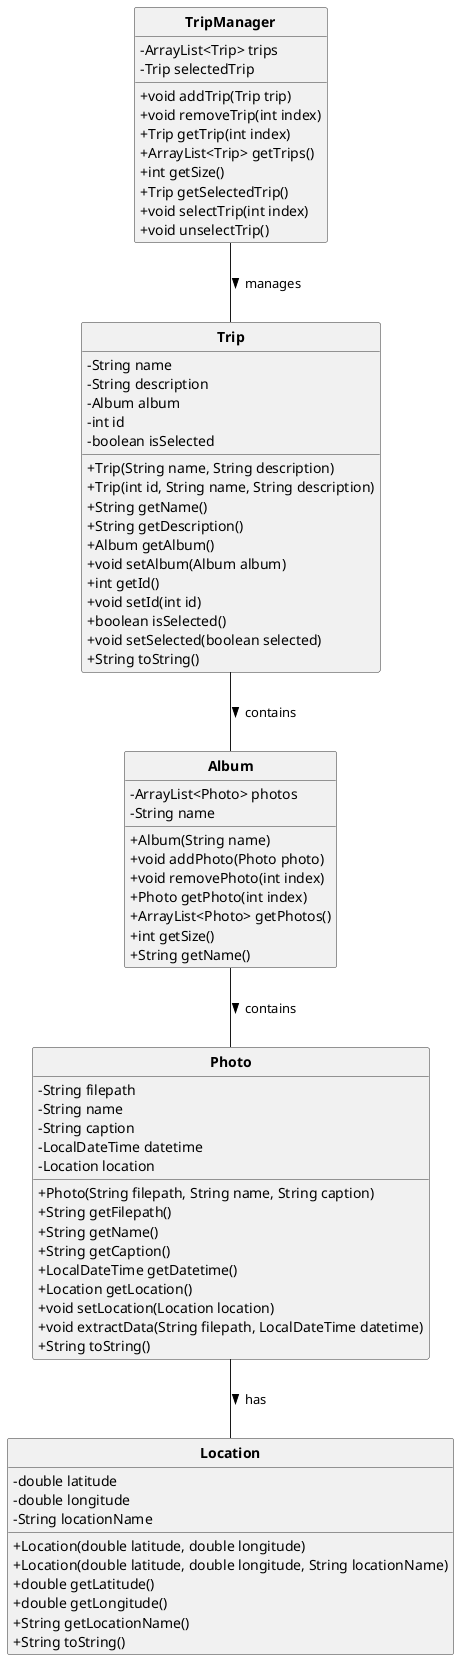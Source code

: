 @startuml
' --- Force-hide any default icons or stereotypes ---
hide circle
hide stereotype

skinparam classIconSize 0
skinparam classAttributeIconSize 0
skinparam classFontStyle bold
skinparam classFontSize 14
skinparam classBorderColor #333333
skinparam shadowing false
skinparam stereotypePosition none
skinparam circledCharacter false
skinparam classStyle noStereotype

class Trip {
  - String name
  - String description
  - Album album
  - int id
  - boolean isSelected
  
  + Trip(String name, String description)
  + Trip(int id, String name, String description)
  + String getName()
  + String getDescription()
  + Album getAlbum()
  + void setAlbum(Album album)
  + int getId()
  + void setId(int id)
  + boolean isSelected()
  + void setSelected(boolean selected)
  + String toString()
}

class Album {
  - ArrayList<Photo> photos
  - String name
  
  + Album(String name)
  + void addPhoto(Photo photo)
  + void removePhoto(int index)
  + Photo getPhoto(int index)
  + ArrayList<Photo> getPhotos()
  + int getSize()
  + String getName()
}

class Photo {
  - String filepath
  - String name
  - String caption
  - LocalDateTime datetime
  - Location location
  
  + Photo(String filepath, String name, String caption)
  + String getFilepath()
  + String getName()
  + String getCaption()
  + LocalDateTime getDatetime()
  + Location getLocation()
  + void setLocation(Location location)
  + void extractData(String filepath, LocalDateTime datetime)
  + String toString()
}

class Location {
  - double latitude
  - double longitude
  - String locationName
  
  + Location(double latitude, double longitude)
  + Location(double latitude, double longitude, String locationName)
  + double getLatitude()
  + double getLongitude()
  + String getLocationName()
  + String toString()
}

class TripManager {
  - ArrayList<Trip> trips
  - Trip selectedTrip
  
  + void addTrip(Trip trip)
  + void removeTrip(int index)
  + Trip getTrip(int index)
  + ArrayList<Trip> getTrips()
  + int getSize()
  + Trip getSelectedTrip()
  + void selectTrip(int index)
  + void unselectTrip()
}

Trip -- Album : contains >
Album -- Photo : contains >
Photo -- Location : has >
TripManager -- Trip : manages >
@enduml